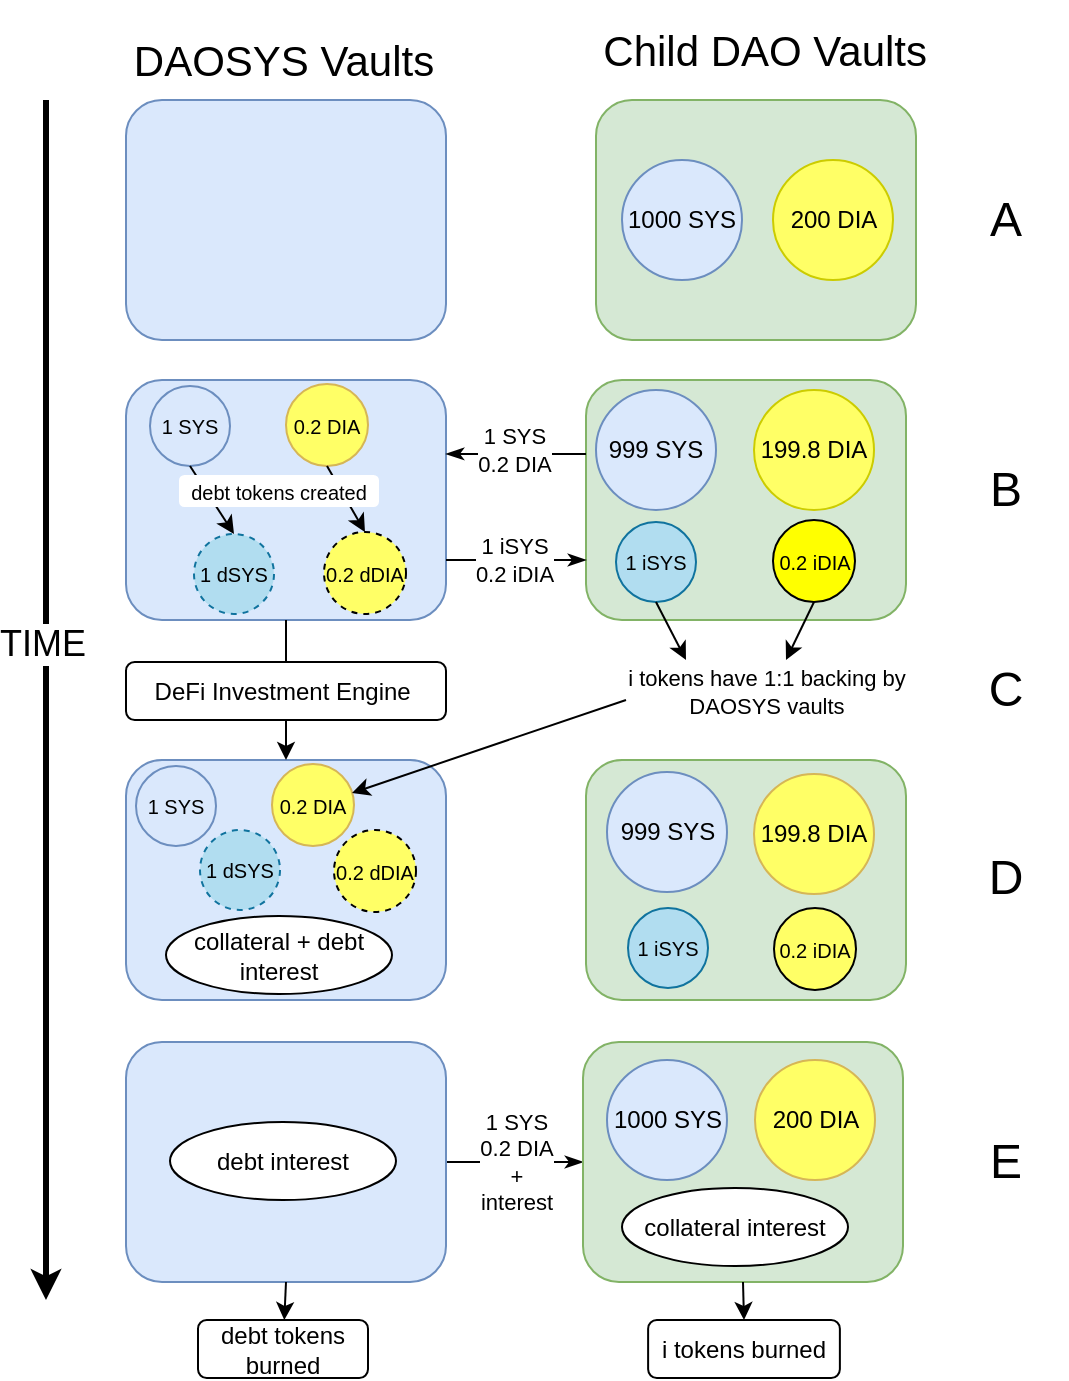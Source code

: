 <mxfile version="20.3.2" type="device"><diagram id="29y56Q_awEZEqOEXVfCT" name="Page-1"><mxGraphModel dx="736" dy="1671" grid="1" gridSize="10" guides="1" tooltips="1" connect="1" arrows="1" fold="1" page="1" pageScale="1" pageWidth="850" pageHeight="1100" math="0" shadow="0"><root><mxCell id="0"/><mxCell id="1" parent="0"/><mxCell id="HEIRlPrpI_tbU3FWb8FD-8" value="" style="rounded=1;whiteSpace=wrap;html=1;fillColor=#dae8fc;strokeColor=#6c8ebf;" parent="1" vertex="1"><mxGeometry x="160" y="270" width="160" height="120" as="geometry"/></mxCell><mxCell id="HEIRlPrpI_tbU3FWb8FD-9" value="" style="rounded=1;whiteSpace=wrap;html=1;fillColor=#d5e8d4;strokeColor=#82b366;" parent="1" vertex="1"><mxGeometry x="390" y="270" width="160" height="120" as="geometry"/></mxCell><mxCell id="HEIRlPrpI_tbU3FWb8FD-1" value="" style="rounded=1;whiteSpace=wrap;html=1;fillColor=#dae8fc;strokeColor=#6c8ebf;" parent="1" vertex="1"><mxGeometry x="160" y="80" width="160" height="120" as="geometry"/></mxCell><mxCell id="HEIRlPrpI_tbU3FWb8FD-2" value="" style="rounded=1;whiteSpace=wrap;html=1;fillColor=#d5e8d4;strokeColor=#82b366;" parent="1" vertex="1"><mxGeometry x="390" y="80" width="160" height="120" as="geometry"/></mxCell><mxCell id="HEIRlPrpI_tbU3FWb8FD-3" value="199.8 DIA" style="ellipse;whiteSpace=wrap;html=1;aspect=fixed;fillColor=#FFFF66;strokeColor=#d6b656;strokeWidth=1;" parent="1" vertex="1"><mxGeometry x="474" y="277" width="60" height="60" as="geometry"/></mxCell><mxCell id="HEIRlPrpI_tbU3FWb8FD-5" value="999 SYS" style="ellipse;whiteSpace=wrap;html=1;aspect=fixed;fillColor=#dae8fc;strokeColor=#6c8ebf;strokeWidth=1;" parent="1" vertex="1"><mxGeometry x="395" y="85" width="60" height="60" as="geometry"/></mxCell><mxCell id="HEIRlPrpI_tbU3FWb8FD-16" value="" style="endArrow=classicThin;html=1;rounded=0;exitX=0;exitY=0.308;exitDx=0;exitDy=0;exitPerimeter=0;strokeColor=#000000;strokeWidth=1;endFill=1;" parent="1" source="HEIRlPrpI_tbU3FWb8FD-2" edge="1"><mxGeometry width="50" height="50" relative="1" as="geometry"><mxPoint x="400" y="108" as="sourcePoint"/><mxPoint x="320" y="117" as="targetPoint"/></mxGeometry></mxCell><mxCell id="HEIRlPrpI_tbU3FWb8FD-17" value="1 SYS&lt;br&gt;0.2 DIA" style="edgeLabel;html=1;align=center;verticalAlign=middle;resizable=0;points=[];fontColor=#000000;" parent="HEIRlPrpI_tbU3FWb8FD-16" vertex="1" connectable="0"><mxGeometry x="0.043" y="-2" relative="1" as="geometry"><mxPoint as="offset"/></mxGeometry></mxCell><mxCell id="HEIRlPrpI_tbU3FWb8FD-21" value="" style="endArrow=classicThin;html=1;rounded=0;exitX=1;exitY=0.75;exitDx=0;exitDy=0;entryX=0;entryY=0.75;entryDx=0;entryDy=0;strokeColor=#000000;strokeWidth=1;endFill=1;" parent="1" source="HEIRlPrpI_tbU3FWb8FD-1" target="HEIRlPrpI_tbU3FWb8FD-2" edge="1"><mxGeometry width="50" height="50" relative="1" as="geometry"><mxPoint x="340" y="230" as="sourcePoint"/><mxPoint x="390" y="180" as="targetPoint"/></mxGeometry></mxCell><mxCell id="HEIRlPrpI_tbU3FWb8FD-22" value="1 iSYS&lt;br&gt;0.2 iDIA" style="edgeLabel;html=1;align=center;verticalAlign=middle;resizable=0;points=[];fontColor=#000000;" parent="HEIRlPrpI_tbU3FWb8FD-21" vertex="1" connectable="0"><mxGeometry x="-0.025" y="1" relative="1" as="geometry"><mxPoint y="1" as="offset"/></mxGeometry></mxCell><mxCell id="HEIRlPrpI_tbU3FWb8FD-25" value="1 SYS&lt;br&gt;0.2 DIA&lt;br&gt;+&lt;br&gt;interest" style="endArrow=classicThin;html=1;rounded=0;exitX=1;exitY=0.5;exitDx=0;exitDy=0;strokeWidth=1;strokeColor=#000000;entryX=0;entryY=0.5;entryDx=0;entryDy=0;endFill=1;" parent="1" source="HEIRlPrpI_tbU3FWb8FD-48" target="HEIRlPrpI_tbU3FWb8FD-44" edge="1"><mxGeometry width="50" height="50" relative="1" as="geometry"><mxPoint x="340" y="310" as="sourcePoint"/><mxPoint x="380" y="440" as="targetPoint"/></mxGeometry></mxCell><mxCell id="HEIRlPrpI_tbU3FWb8FD-26" value="999&amp;nbsp;SYS" style="ellipse;whiteSpace=wrap;html=1;aspect=fixed;fillColor=#dae8fc;strokeColor=#6c8ebf;strokeWidth=1;" parent="1" vertex="1"><mxGeometry x="400.5" y="276" width="60" height="60" as="geometry"/></mxCell><mxCell id="HEIRlPrpI_tbU3FWb8FD-30" value="199.8 DIA" style="ellipse;whiteSpace=wrap;html=1;aspect=fixed;fillColor=#FFFF66;strokeColor=#CCCC00;strokeWidth=1;" parent="1" vertex="1"><mxGeometry x="474" y="85" width="60" height="60" as="geometry"/></mxCell><mxCell id="HEIRlPrpI_tbU3FWb8FD-37" value="DeFi Investment Engine&amp;nbsp;" style="rounded=1;whiteSpace=wrap;html=1;fillColor=#FFFFFF;strokeColor=#000000;" parent="1" vertex="1"><mxGeometry x="160" y="221" width="160" height="29" as="geometry"/></mxCell><mxCell id="HEIRlPrpI_tbU3FWb8FD-40" value="" style="endArrow=classic;html=1;rounded=0;exitX=0.5;exitY=1;exitDx=0;exitDy=0;" parent="1" source="HEIRlPrpI_tbU3FWb8FD-37" target="HEIRlPrpI_tbU3FWb8FD-8" edge="1"><mxGeometry width="50" height="50" relative="1" as="geometry"><mxPoint x="360" y="350" as="sourcePoint"/><mxPoint x="410" y="300" as="targetPoint"/></mxGeometry></mxCell><mxCell id="HEIRlPrpI_tbU3FWb8FD-43" value="collateral + debt&lt;br&gt;interest" style="ellipse;whiteSpace=wrap;html=1;fillColor=#FFFFFF;strokeColor=#000000;" parent="1" vertex="1"><mxGeometry x="180" y="348" width="113" height="39" as="geometry"/></mxCell><mxCell id="HEIRlPrpI_tbU3FWb8FD-44" value="" style="rounded=1;whiteSpace=wrap;html=1;fillColor=#d5e8d4;strokeColor=#82b366;" parent="1" vertex="1"><mxGeometry x="388.5" y="411" width="160" height="120" as="geometry"/></mxCell><mxCell id="HEIRlPrpI_tbU3FWb8FD-45" value="1000 SYS" style="ellipse;whiteSpace=wrap;html=1;aspect=fixed;fillColor=#dae8fc;strokeColor=#6c8ebf;strokeWidth=1;" parent="1" vertex="1"><mxGeometry x="400.5" y="420" width="60" height="60" as="geometry"/></mxCell><mxCell id="HEIRlPrpI_tbU3FWb8FD-46" value="200 DIA" style="ellipse;whiteSpace=wrap;html=1;aspect=fixed;fillColor=#FFFF66;strokeColor=#d6b656;strokeWidth=1;" parent="1" vertex="1"><mxGeometry x="474.5" y="420" width="60" height="60" as="geometry"/></mxCell><mxCell id="HEIRlPrpI_tbU3FWb8FD-48" value="" style="rounded=1;whiteSpace=wrap;html=1;fillColor=#dae8fc;strokeColor=#6c8ebf;" parent="1" vertex="1"><mxGeometry x="160" y="411" width="160" height="120" as="geometry"/></mxCell><mxCell id="HEIRlPrpI_tbU3FWb8FD-52" value="" style="endArrow=classic;html=1;rounded=0;strokeWidth=3;" parent="1" edge="1"><mxGeometry width="50" height="50" relative="1" as="geometry"><mxPoint x="120" y="-60" as="sourcePoint"/><mxPoint x="120" y="540" as="targetPoint"/></mxGeometry></mxCell><mxCell id="HEIRlPrpI_tbU3FWb8FD-53" value="&lt;font style=&quot;font-size: 18px;&quot;&gt;TIME&lt;/font&gt;" style="edgeLabel;html=1;align=center;verticalAlign=middle;resizable=0;points=[];" parent="HEIRlPrpI_tbU3FWb8FD-52" vertex="1" connectable="0"><mxGeometry x="-0.094" y="-2" relative="1" as="geometry"><mxPoint as="offset"/></mxGeometry></mxCell><mxCell id="HEIRlPrpI_tbU3FWb8FD-54" value="&lt;font style=&quot;font-size: 10px;&quot;&gt;0.2 iDIA&lt;/font&gt;" style="ellipse;whiteSpace=wrap;html=1;aspect=fixed;fillColor=#FFFF00;strokeColor=#000000;fontColor=#000000;strokeWidth=1;" parent="1" vertex="1"><mxGeometry x="483.5" y="150" width="41" height="41" as="geometry"/></mxCell><mxCell id="HEIRlPrpI_tbU3FWb8FD-55" value="&lt;font style=&quot;font-size: 10px;&quot;&gt;1 iSYS&lt;/font&gt;" style="ellipse;whiteSpace=wrap;html=1;aspect=fixed;fillColor=#b1ddf0;strokeColor=#10739e;strokeWidth=1;" parent="1" vertex="1"><mxGeometry x="405" y="151" width="40" height="40" as="geometry"/></mxCell><mxCell id="HEIRlPrpI_tbU3FWb8FD-56" value="&lt;font style=&quot;font-size: 10px;&quot;&gt;1 iSYS&lt;/font&gt;" style="ellipse;whiteSpace=wrap;html=1;aspect=fixed;fillColor=#b1ddf0;strokeColor=#10739e;strokeWidth=1;" parent="1" vertex="1"><mxGeometry x="411" y="344" width="40" height="40" as="geometry"/></mxCell><mxCell id="HEIRlPrpI_tbU3FWb8FD-57" value="&lt;font style=&quot;font-size: 10px;&quot;&gt;0.2 iDIA&lt;/font&gt;" style="ellipse;whiteSpace=wrap;html=1;aspect=fixed;fillColor=#FFFF66;strokeColor=#000000;fontColor=#000000;strokeWidth=1;" parent="1" vertex="1"><mxGeometry x="484" y="344" width="41" height="41" as="geometry"/></mxCell><mxCell id="HEIRlPrpI_tbU3FWb8FD-58" value="&lt;font style=&quot;font-size: 10px;&quot;&gt;1 SYS&lt;/font&gt;" style="ellipse;whiteSpace=wrap;html=1;aspect=fixed;fillColor=#dae8fc;strokeColor=#6c8ebf;strokeWidth=1;" parent="1" vertex="1"><mxGeometry x="172" y="83" width="40" height="40" as="geometry"/></mxCell><mxCell id="HEIRlPrpI_tbU3FWb8FD-59" value="&lt;font style=&quot;font-size: 10px;&quot;&gt;0.2 DIA&lt;/font&gt;" style="ellipse;whiteSpace=wrap;html=1;aspect=fixed;fillColor=#FFFF66;strokeColor=#d6b656;strokeWidth=1;" parent="1" vertex="1"><mxGeometry x="240" y="82" width="41" height="41" as="geometry"/></mxCell><mxCell id="HEIRlPrpI_tbU3FWb8FD-60" value="&lt;font style=&quot;font-size: 10px;&quot;&gt;1 SYS&lt;/font&gt;" style="ellipse;whiteSpace=wrap;html=1;aspect=fixed;fillColor=#dae8fc;strokeColor=#6c8ebf;strokeWidth=1;" parent="1" vertex="1"><mxGeometry x="165" y="273" width="40" height="40" as="geometry"/></mxCell><mxCell id="HEIRlPrpI_tbU3FWb8FD-61" value="&lt;font style=&quot;font-size: 10px;&quot;&gt;0.2 DIA&lt;/font&gt;" style="ellipse;whiteSpace=wrap;html=1;aspect=fixed;fillColor=#FFFF66;strokeColor=#d6b656;strokeWidth=1;" parent="1" vertex="1"><mxGeometry x="233" y="272" width="41" height="41" as="geometry"/></mxCell><mxCell id="HEIRlPrpI_tbU3FWb8FD-62" value="&lt;font style=&quot;font-size: 21px;&quot; color=&quot;#000000&quot;&gt;DAOSYS Vaults&lt;/font&gt;" style="text;html=1;strokeColor=none;fillColor=none;align=center;verticalAlign=middle;whiteSpace=wrap;rounded=0;fontSize=24;fontColor=#009900;" parent="1" vertex="1"><mxGeometry x="158.5" y="-110" width="160" height="60" as="geometry"/></mxCell><mxCell id="HEIRlPrpI_tbU3FWb8FD-67" value="&lt;font style=&quot;font-size: 21px;&quot; color=&quot;#000000&quot;&gt;Child DAO Vaults&amp;nbsp;&lt;/font&gt;" style="text;html=1;strokeColor=none;fillColor=none;align=center;verticalAlign=middle;whiteSpace=wrap;rounded=0;fontSize=24;fontColor=#009900;" parent="1" vertex="1"><mxGeometry x="395" y="-100" width="175" height="30" as="geometry"/></mxCell><mxCell id="HEIRlPrpI_tbU3FWb8FD-72" value="" style="endArrow=classic;html=1;rounded=0;strokeColor=#000000;strokeWidth=1;fontSize=11;fontColor=#000000;exitX=0.5;exitY=1;exitDx=0;exitDy=0;" parent="1" source="HEIRlPrpI_tbU3FWb8FD-55" edge="1"><mxGeometry width="50" height="50" relative="1" as="geometry"><mxPoint x="440" y="220" as="sourcePoint"/><mxPoint x="440" y="220" as="targetPoint"/></mxGeometry></mxCell><mxCell id="HEIRlPrpI_tbU3FWb8FD-73" value="" style="endArrow=classic;html=1;rounded=0;strokeColor=#000000;strokeWidth=1;fontSize=11;fontColor=#000000;exitX=0.5;exitY=1;exitDx=0;exitDy=0;" parent="1" source="HEIRlPrpI_tbU3FWb8FD-54" edge="1"><mxGeometry width="50" height="50" relative="1" as="geometry"><mxPoint x="540" y="260" as="sourcePoint"/><mxPoint x="490" y="220" as="targetPoint"/></mxGeometry></mxCell><mxCell id="HEIRlPrpI_tbU3FWb8FD-74" value="i tokens have 1:1 backing by DAOSYS vaults" style="text;html=1;strokeColor=none;fillColor=none;align=center;verticalAlign=middle;whiteSpace=wrap;rounded=0;fontSize=11;fontColor=#000000;" parent="1" vertex="1"><mxGeometry x="408" y="221" width="145" height="30" as="geometry"/></mxCell><mxCell id="HEIRlPrpI_tbU3FWb8FD-75" value="" style="endArrow=classic;html=1;rounded=0;strokeColor=#000000;strokeWidth=1;fontSize=11;fontColor=#000000;entryX=0.976;entryY=0.354;entryDx=0;entryDy=0;entryPerimeter=0;" parent="1" target="HEIRlPrpI_tbU3FWb8FD-61" edge="1"><mxGeometry width="50" height="50" relative="1" as="geometry"><mxPoint x="410" y="240" as="sourcePoint"/><mxPoint x="420" y="230" as="targetPoint"/></mxGeometry></mxCell><mxCell id="HEIRlPrpI_tbU3FWb8FD-77" value="&lt;font style=&quot;font-size: 24px;&quot;&gt;C&lt;/font&gt;" style="text;html=1;strokeColor=none;fillColor=none;align=center;verticalAlign=middle;whiteSpace=wrap;rounded=0;fontSize=11;fontColor=#000000;" parent="1" vertex="1"><mxGeometry x="570" y="220" width="60" height="30" as="geometry"/></mxCell><mxCell id="HEIRlPrpI_tbU3FWb8FD-78" value="&lt;font style=&quot;font-size: 24px;&quot;&gt;D&lt;/font&gt;" style="text;html=1;strokeColor=none;fillColor=none;align=center;verticalAlign=middle;whiteSpace=wrap;rounded=0;fontSize=11;fontColor=#000000;" parent="1" vertex="1"><mxGeometry x="570" y="314" width="60" height="30" as="geometry"/></mxCell><mxCell id="HEIRlPrpI_tbU3FWb8FD-79" value="&lt;font style=&quot;font-size: 24px;&quot;&gt;E&lt;/font&gt;" style="text;html=1;strokeColor=none;fillColor=none;align=center;verticalAlign=middle;whiteSpace=wrap;rounded=0;fontSize=11;fontColor=#000000;" parent="1" vertex="1"><mxGeometry x="570" y="456" width="60" height="30" as="geometry"/></mxCell><mxCell id="HEIRlPrpI_tbU3FWb8FD-81" value="&lt;font style=&quot;font-size: 10px;&quot;&gt;0.2 dDIA&lt;/font&gt;" style="ellipse;whiteSpace=wrap;html=1;aspect=fixed;fillColor=#FFFF66;strokeColor=#000000;dashed=1;" parent="1" vertex="1"><mxGeometry x="264" y="305" width="41" height="41" as="geometry"/></mxCell><mxCell id="HEIRlPrpI_tbU3FWb8FD-88" value="&lt;font style=&quot;font-size: 10px;&quot;&gt;1 dSYS&lt;/font&gt;" style="ellipse;whiteSpace=wrap;html=1;aspect=fixed;fillColor=#b1ddf0;strokeColor=#10739e;dashed=1;" parent="1" vertex="1"><mxGeometry x="197" y="305" width="40" height="40" as="geometry"/></mxCell><mxCell id="HEIRlPrpI_tbU3FWb8FD-90" value="debt interest" style="ellipse;whiteSpace=wrap;html=1;fillColor=#FFFFFF;strokeColor=#000000;" parent="1" vertex="1"><mxGeometry x="182" y="451" width="113" height="39" as="geometry"/></mxCell><mxCell id="HEIRlPrpI_tbU3FWb8FD-91" value="collateral interest" style="ellipse;whiteSpace=wrap;html=1;fillColor=#FFFFFF;strokeColor=#000000;" parent="1" vertex="1"><mxGeometry x="408" y="484" width="113" height="39" as="geometry"/></mxCell><mxCell id="HEIRlPrpI_tbU3FWb8FD-92" value="debt tokens burned" style="rounded=1;whiteSpace=wrap;html=1;fillColor=#FFFFFF;strokeColor=#000000;" parent="1" vertex="1"><mxGeometry x="196" y="550" width="85" height="29" as="geometry"/></mxCell><mxCell id="HEIRlPrpI_tbU3FWb8FD-93" value="i tokens burned" style="rounded=1;whiteSpace=wrap;html=1;fillColor=#FFFFFF;strokeColor=#000000;" parent="1" vertex="1"><mxGeometry x="421.06" y="550" width="95.88" height="29" as="geometry"/></mxCell><mxCell id="HEIRlPrpI_tbU3FWb8FD-94" value="" style="endArrow=classic;html=1;rounded=0;strokeColor=#000000;strokeWidth=1;fontSize=24;fontColor=#000000;exitX=0.5;exitY=1;exitDx=0;exitDy=0;" parent="1" source="HEIRlPrpI_tbU3FWb8FD-48" target="HEIRlPrpI_tbU3FWb8FD-92" edge="1"><mxGeometry width="50" height="50" relative="1" as="geometry"><mxPoint x="310" y="650" as="sourcePoint"/><mxPoint x="360" y="600" as="targetPoint"/></mxGeometry></mxCell><mxCell id="HEIRlPrpI_tbU3FWb8FD-95" value="" style="endArrow=classic;html=1;rounded=0;strokeColor=#000000;strokeWidth=1;fontSize=24;fontColor=#000000;exitX=0.5;exitY=1;exitDx=0;exitDy=0;entryX=0.5;entryY=0;entryDx=0;entryDy=0;" parent="1" source="HEIRlPrpI_tbU3FWb8FD-44" target="HEIRlPrpI_tbU3FWb8FD-93" edge="1"><mxGeometry width="50" height="50" relative="1" as="geometry"><mxPoint x="510" y="640" as="sourcePoint"/><mxPoint x="560" y="590" as="targetPoint"/></mxGeometry></mxCell><mxCell id="HEIRlPrpI_tbU3FWb8FD-96" value="&lt;span style=&quot;font-size: 24px;&quot;&gt;B&lt;/span&gt;" style="text;html=1;strokeColor=none;fillColor=none;align=center;verticalAlign=middle;whiteSpace=wrap;rounded=0;fontSize=11;fontColor=#000000;" parent="1" vertex="1"><mxGeometry x="570" y="120" width="60" height="30" as="geometry"/></mxCell><mxCell id="HEIRlPrpI_tbU3FWb8FD-97" value="&lt;font style=&quot;font-size: 10px;&quot;&gt;1 dSYS&lt;/font&gt;" style="ellipse;whiteSpace=wrap;html=1;aspect=fixed;fillColor=#b1ddf0;strokeColor=#10739e;dashed=1;" parent="1" vertex="1"><mxGeometry x="194" y="157" width="40" height="40" as="geometry"/></mxCell><mxCell id="HEIRlPrpI_tbU3FWb8FD-98" value="&lt;font style=&quot;font-size: 10px;&quot;&gt;0.2 dDIA&lt;/font&gt;" style="ellipse;whiteSpace=wrap;html=1;aspect=fixed;fillColor=#FFFF66;strokeColor=#000000;dashed=1;" parent="1" vertex="1"><mxGeometry x="259" y="156" width="41" height="41" as="geometry"/></mxCell><mxCell id="HEIRlPrpI_tbU3FWb8FD-99" value="" style="endArrow=classic;html=1;rounded=0;strokeColor=#000000;strokeWidth=1;fontSize=12;fontColor=#000000;exitX=0.5;exitY=1;exitDx=0;exitDy=0;entryX=0.5;entryY=0;entryDx=0;entryDy=0;" parent="1" source="HEIRlPrpI_tbU3FWb8FD-58" target="HEIRlPrpI_tbU3FWb8FD-97" edge="1"><mxGeometry width="50" height="50" relative="1" as="geometry"><mxPoint x="200" y="170" as="sourcePoint"/><mxPoint x="250" y="120" as="targetPoint"/></mxGeometry></mxCell><mxCell id="HEIRlPrpI_tbU3FWb8FD-101" value="" style="endArrow=classic;html=1;rounded=0;strokeColor=#000000;strokeWidth=1;fontSize=12;fontColor=#000000;exitX=0.5;exitY=1;exitDx=0;exitDy=0;entryX=0.5;entryY=0;entryDx=0;entryDy=0;" parent="1" source="HEIRlPrpI_tbU3FWb8FD-59" target="HEIRlPrpI_tbU3FWb8FD-98" edge="1"><mxGeometry width="50" height="50" relative="1" as="geometry"><mxPoint x="195" y="135" as="sourcePoint"/><mxPoint x="227" y="161" as="targetPoint"/></mxGeometry></mxCell><mxCell id="HEIRlPrpI_tbU3FWb8FD-104" value="&lt;font style=&quot;font-size: 10px;&quot;&gt;debt tokens created&lt;/font&gt;" style="rounded=1;whiteSpace=wrap;html=1;strokeColor=#FFFFFF;fontSize=12;fontColor=#000000;fillColor=#FFFFFF;" parent="1" vertex="1"><mxGeometry x="187" y="128" width="99" height="15" as="geometry"/></mxCell><mxCell id="HEIRlPrpI_tbU3FWb8FD-106" value="" style="endArrow=none;html=1;rounded=0;strokeColor=#000000;strokeWidth=1;fontSize=10;fontColor=#000000;exitX=0.5;exitY=1;exitDx=0;exitDy=0;" parent="1" source="HEIRlPrpI_tbU3FWb8FD-1" target="HEIRlPrpI_tbU3FWb8FD-37" edge="1"><mxGeometry width="50" height="50" relative="1" as="geometry"><mxPoint x="330" y="250" as="sourcePoint"/><mxPoint x="380" y="200" as="targetPoint"/></mxGeometry></mxCell><mxCell id="HEIRlPrpI_tbU3FWb8FD-110" value="" style="rounded=1;whiteSpace=wrap;html=1;fillColor=#dae8fc;strokeColor=#6c8ebf;" parent="1" vertex="1"><mxGeometry x="160" y="-60" width="160" height="120" as="geometry"/></mxCell><mxCell id="HEIRlPrpI_tbU3FWb8FD-111" value="" style="rounded=1;whiteSpace=wrap;html=1;fillColor=#d5e8d4;strokeColor=#82b366;" parent="1" vertex="1"><mxGeometry x="395" y="-60" width="160" height="120" as="geometry"/></mxCell><mxCell id="HEIRlPrpI_tbU3FWb8FD-112" value="1000 SYS" style="ellipse;whiteSpace=wrap;html=1;aspect=fixed;fillColor=#dae8fc;strokeColor=#6c8ebf;strokeWidth=1;" parent="1" vertex="1"><mxGeometry x="408" y="-30" width="60" height="60" as="geometry"/></mxCell><mxCell id="HEIRlPrpI_tbU3FWb8FD-113" value="200 DIA" style="ellipse;whiteSpace=wrap;html=1;aspect=fixed;fillColor=#FFFF66;strokeColor=#CCCC00;strokeWidth=1;" parent="1" vertex="1"><mxGeometry x="483.5" y="-30" width="60" height="60" as="geometry"/></mxCell><mxCell id="HEIRlPrpI_tbU3FWb8FD-114" value="&lt;span style=&quot;font-size: 24px;&quot;&gt;A&lt;/span&gt;" style="text;html=1;strokeColor=none;fillColor=none;align=center;verticalAlign=middle;whiteSpace=wrap;rounded=0;fontSize=11;fontColor=#000000;" parent="1" vertex="1"><mxGeometry x="570" y="-15" width="60" height="30" as="geometry"/></mxCell></root></mxGraphModel></diagram></mxfile>